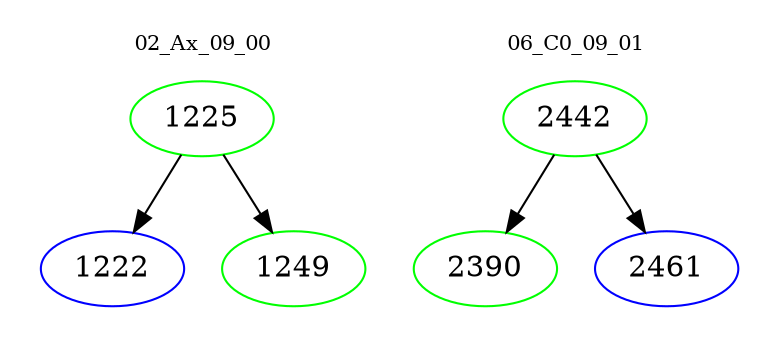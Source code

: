 digraph{
subgraph cluster_0 {
color = white
label = "02_Ax_09_00";
fontsize=10;
T0_1225 [label="1225", color="green"]
T0_1225 -> T0_1222 [color="black"]
T0_1222 [label="1222", color="blue"]
T0_1225 -> T0_1249 [color="black"]
T0_1249 [label="1249", color="green"]
}
subgraph cluster_1 {
color = white
label = "06_C0_09_01";
fontsize=10;
T1_2442 [label="2442", color="green"]
T1_2442 -> T1_2390 [color="black"]
T1_2390 [label="2390", color="green"]
T1_2442 -> T1_2461 [color="black"]
T1_2461 [label="2461", color="blue"]
}
}
